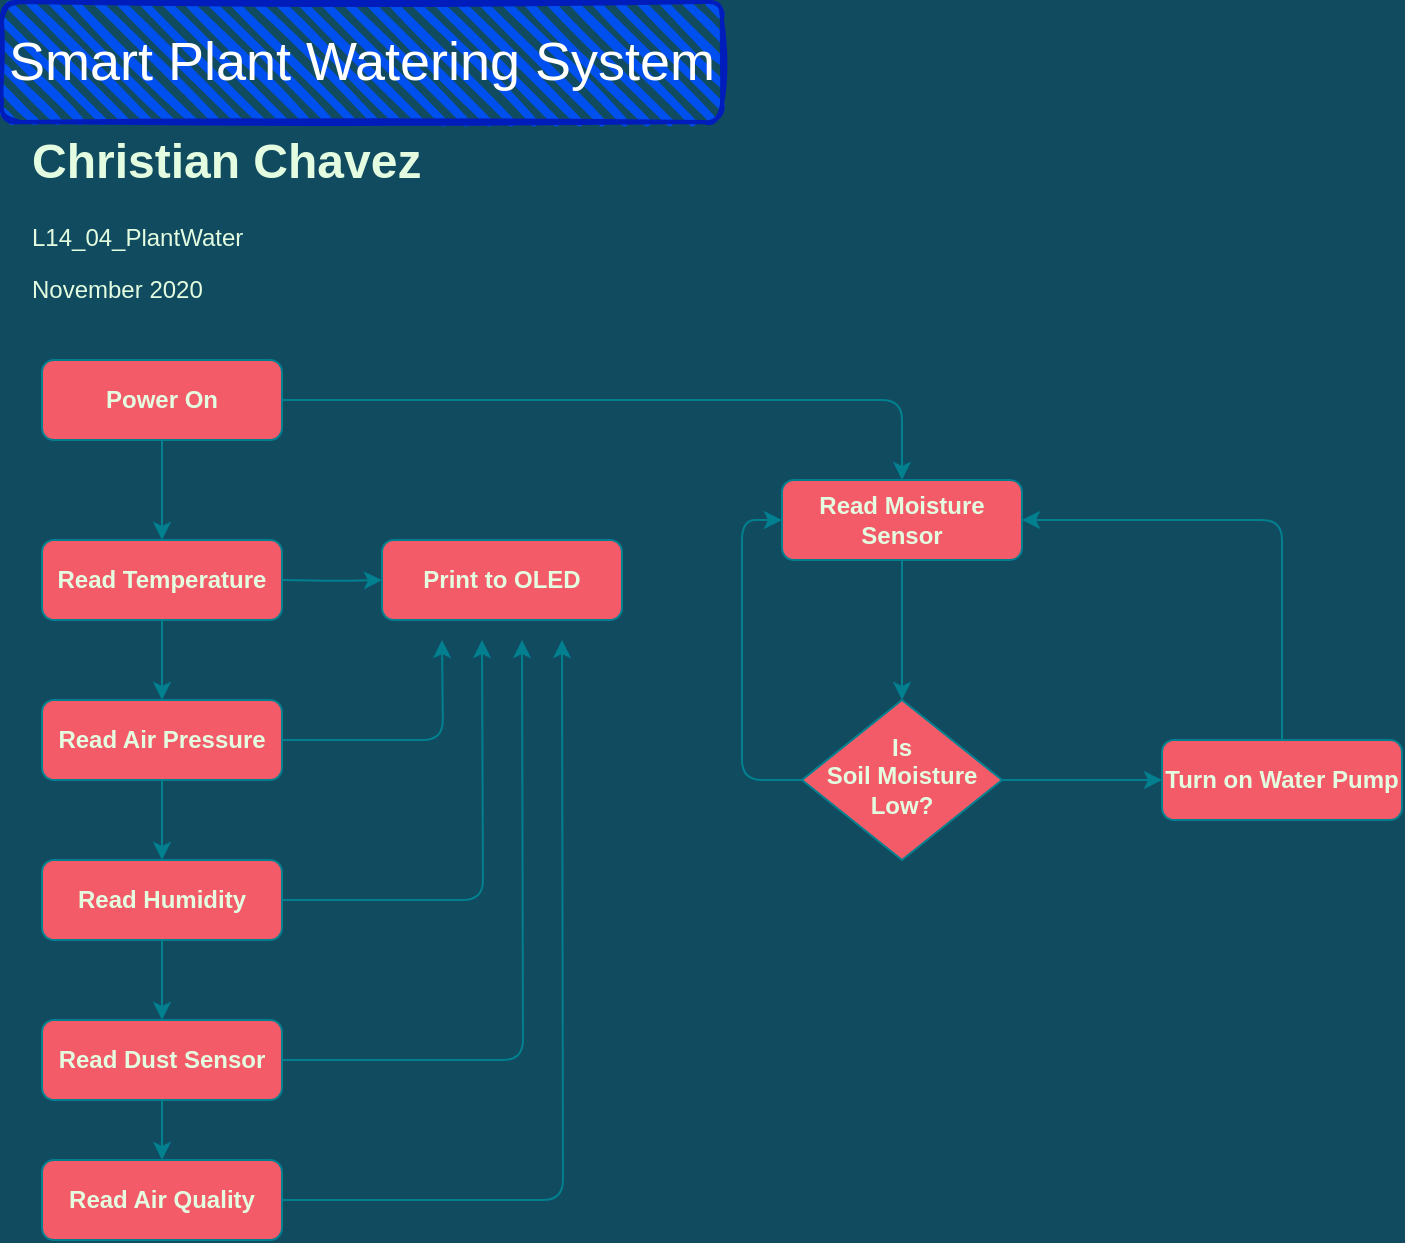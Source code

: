 <mxfile version="13.9.6" type="github">
  <diagram id="C5RBs43oDa-KdzZeNtuy" name="Page-1">
    <mxGraphModel dx="1310" dy="937" grid="1" gridSize="10" guides="1" tooltips="1" connect="1" arrows="1" fold="1" page="1" pageScale="1" pageWidth="827" pageHeight="1169" background="#114B5F" math="0" shadow="0">
      <root>
        <mxCell id="WIyWlLk6GJQsqaUBKTNV-0" />
        <mxCell id="WIyWlLk6GJQsqaUBKTNV-1" parent="WIyWlLk6GJQsqaUBKTNV-0" />
        <mxCell id="uv9ooHN_KcEvDb9HeKNv-7" style="edgeStyle=orthogonalEdgeStyle;curved=0;rounded=1;sketch=0;orthogonalLoop=1;jettySize=auto;html=1;exitX=1;exitY=0.5;exitDx=0;exitDy=0;strokeColor=#028090;fillColor=#F45B69;fontColor=#E4FDE1;fontSize=12;fontStyle=1" edge="1" parent="WIyWlLk6GJQsqaUBKTNV-1" source="WIyWlLk6GJQsqaUBKTNV-3">
          <mxGeometry relative="1" as="geometry">
            <mxPoint x="490" y="279" as="targetPoint" />
            <Array as="points">
              <mxPoint x="490" y="239" />
            </Array>
          </mxGeometry>
        </mxCell>
        <mxCell id="uv9ooHN_KcEvDb9HeKNv-29" style="edgeStyle=orthogonalEdgeStyle;curved=0;rounded=1;sketch=0;orthogonalLoop=1;jettySize=auto;html=1;exitX=0.5;exitY=1;exitDx=0;exitDy=0;entryX=0.5;entryY=0;entryDx=0;entryDy=0;strokeColor=#028090;fillColor=#F45B69;fontColor=#E4FDE1;fontSize=12;fontStyle=1" edge="1" parent="WIyWlLk6GJQsqaUBKTNV-1" source="WIyWlLk6GJQsqaUBKTNV-3" target="uv9ooHN_KcEvDb9HeKNv-16">
          <mxGeometry relative="1" as="geometry" />
        </mxCell>
        <mxCell id="WIyWlLk6GJQsqaUBKTNV-3" value="Power On" style="rounded=1;whiteSpace=wrap;html=1;fontSize=12;glass=0;strokeWidth=1;shadow=0;fillColor=#F45B69;strokeColor=#028090;fontColor=#E4FDE1;fontStyle=1" parent="WIyWlLk6GJQsqaUBKTNV-1" vertex="1">
          <mxGeometry x="60" y="219" width="120" height="40" as="geometry" />
        </mxCell>
        <mxCell id="uv9ooHN_KcEvDb9HeKNv-0" style="edgeStyle=orthogonalEdgeStyle;curved=0;rounded=1;sketch=0;orthogonalLoop=1;jettySize=auto;html=1;exitX=1;exitY=0.5;exitDx=0;exitDy=0;entryX=0;entryY=0.5;entryDx=0;entryDy=0;strokeColor=#028090;fillColor=#F45B69;fontColor=#E4FDE1;fontSize=12;fontStyle=1" edge="1" parent="WIyWlLk6GJQsqaUBKTNV-1" target="WIyWlLk6GJQsqaUBKTNV-7">
          <mxGeometry relative="1" as="geometry">
            <mxPoint x="180" y="329.0" as="sourcePoint" />
          </mxGeometry>
        </mxCell>
        <mxCell id="WIyWlLk6GJQsqaUBKTNV-7" value="Print to OLED" style="rounded=1;whiteSpace=wrap;html=1;fontSize=12;glass=0;strokeWidth=1;shadow=0;fillColor=#F45B69;strokeColor=#028090;fontColor=#E4FDE1;fontStyle=1" parent="WIyWlLk6GJQsqaUBKTNV-1" vertex="1">
          <mxGeometry x="230" y="309" width="120" height="40" as="geometry" />
        </mxCell>
        <mxCell id="uv9ooHN_KcEvDb9HeKNv-11" style="edgeStyle=orthogonalEdgeStyle;curved=0;rounded=1;sketch=0;orthogonalLoop=1;jettySize=auto;html=1;exitX=1;exitY=0.5;exitDx=0;exitDy=0;entryX=0;entryY=0.5;entryDx=0;entryDy=0;strokeColor=#028090;fillColor=#F45B69;fontColor=#E4FDE1;fontSize=12;fontStyle=1" edge="1" parent="WIyWlLk6GJQsqaUBKTNV-1" source="uv9ooHN_KcEvDb9HeKNv-6" target="uv9ooHN_KcEvDb9HeKNv-10">
          <mxGeometry relative="1" as="geometry" />
        </mxCell>
        <mxCell id="uv9ooHN_KcEvDb9HeKNv-32" style="edgeStyle=orthogonalEdgeStyle;curved=0;rounded=1;sketch=0;orthogonalLoop=1;jettySize=auto;html=1;exitX=0;exitY=0.5;exitDx=0;exitDy=0;entryX=0;entryY=0.5;entryDx=0;entryDy=0;strokeColor=#028090;fillColor=#F45B69;fontColor=#E4FDE1;fontSize=12;fontStyle=1" edge="1" parent="WIyWlLk6GJQsqaUBKTNV-1" source="uv9ooHN_KcEvDb9HeKNv-6" target="uv9ooHN_KcEvDb9HeKNv-30">
          <mxGeometry relative="1" as="geometry" />
        </mxCell>
        <mxCell id="uv9ooHN_KcEvDb9HeKNv-6" value="Is &lt;br style=&quot;font-size: 12px;&quot;&gt;Soil Moisture&lt;br style=&quot;font-size: 12px;&quot;&gt;Low?" style="rhombus;whiteSpace=wrap;html=1;shadow=0;fontFamily=Helvetica;fontSize=12;align=center;strokeWidth=1;spacing=6;spacingTop=-4;fillColor=#F45B69;strokeColor=#028090;fontColor=#E4FDE1;fontStyle=1" vertex="1" parent="WIyWlLk6GJQsqaUBKTNV-1">
          <mxGeometry x="440" y="389" width="100" height="80" as="geometry" />
        </mxCell>
        <mxCell id="uv9ooHN_KcEvDb9HeKNv-33" style="edgeStyle=orthogonalEdgeStyle;curved=0;rounded=1;sketch=0;orthogonalLoop=1;jettySize=auto;html=1;exitX=0.5;exitY=0;exitDx=0;exitDy=0;entryX=1;entryY=0.5;entryDx=0;entryDy=0;strokeColor=#028090;fillColor=#F45B69;fontColor=#E4FDE1;fontSize=12;fontStyle=1" edge="1" parent="WIyWlLk6GJQsqaUBKTNV-1" source="uv9ooHN_KcEvDb9HeKNv-10" target="uv9ooHN_KcEvDb9HeKNv-30">
          <mxGeometry relative="1" as="geometry" />
        </mxCell>
        <mxCell id="uv9ooHN_KcEvDb9HeKNv-10" value="Turn on Water Pump" style="rounded=1;whiteSpace=wrap;html=1;fontSize=12;glass=0;strokeWidth=1;shadow=0;fillColor=#F45B69;strokeColor=#028090;fontColor=#E4FDE1;fontStyle=1" vertex="1" parent="WIyWlLk6GJQsqaUBKTNV-1">
          <mxGeometry x="620" y="409" width="120" height="40" as="geometry" />
        </mxCell>
        <mxCell id="uv9ooHN_KcEvDb9HeKNv-19" style="edgeStyle=orthogonalEdgeStyle;curved=0;rounded=1;sketch=0;orthogonalLoop=1;jettySize=auto;html=1;exitX=0.5;exitY=1;exitDx=0;exitDy=0;entryX=0.5;entryY=0;entryDx=0;entryDy=0;strokeColor=#028090;fillColor=#F45B69;fontColor=#E4FDE1;fontSize=12;fontStyle=1" edge="1" parent="WIyWlLk6GJQsqaUBKTNV-1" source="uv9ooHN_KcEvDb9HeKNv-16" target="uv9ooHN_KcEvDb9HeKNv-17">
          <mxGeometry relative="1" as="geometry" />
        </mxCell>
        <mxCell id="uv9ooHN_KcEvDb9HeKNv-16" value="Read Temperature" style="rounded=1;whiteSpace=wrap;html=1;fontSize=12;glass=0;strokeWidth=1;shadow=0;fillColor=#F45B69;strokeColor=#028090;fontColor=#E4FDE1;fontStyle=1" vertex="1" parent="WIyWlLk6GJQsqaUBKTNV-1">
          <mxGeometry x="60" y="309" width="120" height="40" as="geometry" />
        </mxCell>
        <mxCell id="uv9ooHN_KcEvDb9HeKNv-20" style="edgeStyle=orthogonalEdgeStyle;curved=0;rounded=1;sketch=0;orthogonalLoop=1;jettySize=auto;html=1;exitX=0.5;exitY=1;exitDx=0;exitDy=0;entryX=0.5;entryY=0;entryDx=0;entryDy=0;strokeColor=#028090;fillColor=#F45B69;fontColor=#E4FDE1;fontSize=12;fontStyle=1" edge="1" parent="WIyWlLk6GJQsqaUBKTNV-1" source="uv9ooHN_KcEvDb9HeKNv-17" target="uv9ooHN_KcEvDb9HeKNv-18">
          <mxGeometry relative="1" as="geometry" />
        </mxCell>
        <mxCell id="uv9ooHN_KcEvDb9HeKNv-23" style="edgeStyle=orthogonalEdgeStyle;curved=0;rounded=1;sketch=0;orthogonalLoop=1;jettySize=auto;html=1;exitX=1;exitY=0.5;exitDx=0;exitDy=0;strokeColor=#028090;fillColor=#F45B69;fontColor=#E4FDE1;fontSize=12;fontStyle=1" edge="1" parent="WIyWlLk6GJQsqaUBKTNV-1" source="uv9ooHN_KcEvDb9HeKNv-17">
          <mxGeometry relative="1" as="geometry">
            <mxPoint x="260" y="359" as="targetPoint" />
          </mxGeometry>
        </mxCell>
        <mxCell id="uv9ooHN_KcEvDb9HeKNv-17" value="Read Air Pressure" style="rounded=1;whiteSpace=wrap;html=1;fontSize=12;glass=0;strokeWidth=1;shadow=0;fillColor=#F45B69;strokeColor=#028090;fontColor=#E4FDE1;fontStyle=1" vertex="1" parent="WIyWlLk6GJQsqaUBKTNV-1">
          <mxGeometry x="60" y="389" width="120" height="40" as="geometry" />
        </mxCell>
        <mxCell id="uv9ooHN_KcEvDb9HeKNv-22" style="edgeStyle=orthogonalEdgeStyle;curved=0;rounded=1;sketch=0;orthogonalLoop=1;jettySize=auto;html=1;exitX=0.5;exitY=1;exitDx=0;exitDy=0;entryX=0.5;entryY=0;entryDx=0;entryDy=0;strokeColor=#028090;fillColor=#F45B69;fontColor=#E4FDE1;fontSize=12;fontStyle=1" edge="1" parent="WIyWlLk6GJQsqaUBKTNV-1" source="uv9ooHN_KcEvDb9HeKNv-18" target="uv9ooHN_KcEvDb9HeKNv-21">
          <mxGeometry relative="1" as="geometry" />
        </mxCell>
        <mxCell id="uv9ooHN_KcEvDb9HeKNv-24" style="edgeStyle=orthogonalEdgeStyle;curved=0;rounded=1;sketch=0;orthogonalLoop=1;jettySize=auto;html=1;exitX=1;exitY=0.5;exitDx=0;exitDy=0;strokeColor=#028090;fillColor=#F45B69;fontColor=#E4FDE1;fontSize=12;fontStyle=1" edge="1" parent="WIyWlLk6GJQsqaUBKTNV-1" source="uv9ooHN_KcEvDb9HeKNv-18">
          <mxGeometry relative="1" as="geometry">
            <mxPoint x="280" y="359" as="targetPoint" />
          </mxGeometry>
        </mxCell>
        <mxCell id="uv9ooHN_KcEvDb9HeKNv-18" value="Read Humidity" style="rounded=1;whiteSpace=wrap;html=1;fontSize=12;glass=0;strokeWidth=1;shadow=0;fillColor=#F45B69;strokeColor=#028090;fontColor=#E4FDE1;fontStyle=1" vertex="1" parent="WIyWlLk6GJQsqaUBKTNV-1">
          <mxGeometry x="60" y="469" width="120" height="40" as="geometry" />
        </mxCell>
        <mxCell id="uv9ooHN_KcEvDb9HeKNv-25" style="edgeStyle=orthogonalEdgeStyle;curved=0;rounded=1;sketch=0;orthogonalLoop=1;jettySize=auto;html=1;exitX=1;exitY=0.5;exitDx=0;exitDy=0;strokeColor=#028090;fillColor=#F45B69;fontColor=#E4FDE1;fontSize=12;fontStyle=1" edge="1" parent="WIyWlLk6GJQsqaUBKTNV-1" source="uv9ooHN_KcEvDb9HeKNv-21">
          <mxGeometry relative="1" as="geometry">
            <mxPoint x="300" y="359" as="targetPoint" />
          </mxGeometry>
        </mxCell>
        <mxCell id="uv9ooHN_KcEvDb9HeKNv-28" style="edgeStyle=orthogonalEdgeStyle;curved=0;rounded=1;sketch=0;orthogonalLoop=1;jettySize=auto;html=1;exitX=0.5;exitY=1;exitDx=0;exitDy=0;entryX=0.5;entryY=0;entryDx=0;entryDy=0;strokeColor=#028090;fillColor=#F45B69;fontColor=#E4FDE1;fontSize=12;fontStyle=1" edge="1" parent="WIyWlLk6GJQsqaUBKTNV-1" source="uv9ooHN_KcEvDb9HeKNv-21" target="uv9ooHN_KcEvDb9HeKNv-26">
          <mxGeometry relative="1" as="geometry" />
        </mxCell>
        <mxCell id="uv9ooHN_KcEvDb9HeKNv-21" value="Read Dust Sensor" style="rounded=1;whiteSpace=wrap;html=1;fontSize=12;glass=0;strokeWidth=1;shadow=0;fillColor=#F45B69;strokeColor=#028090;fontColor=#E4FDE1;fontStyle=1" vertex="1" parent="WIyWlLk6GJQsqaUBKTNV-1">
          <mxGeometry x="60" y="549" width="120" height="40" as="geometry" />
        </mxCell>
        <mxCell id="uv9ooHN_KcEvDb9HeKNv-27" style="edgeStyle=orthogonalEdgeStyle;curved=0;rounded=1;sketch=0;orthogonalLoop=1;jettySize=auto;html=1;exitX=1;exitY=0.5;exitDx=0;exitDy=0;strokeColor=#028090;fillColor=#F45B69;fontColor=#E4FDE1;fontSize=12;fontStyle=1" edge="1" parent="WIyWlLk6GJQsqaUBKTNV-1" source="uv9ooHN_KcEvDb9HeKNv-26">
          <mxGeometry relative="1" as="geometry">
            <mxPoint x="320" y="359" as="targetPoint" />
          </mxGeometry>
        </mxCell>
        <mxCell id="uv9ooHN_KcEvDb9HeKNv-26" value="Read Air Quality" style="rounded=1;whiteSpace=wrap;html=1;fontSize=12;glass=0;strokeWidth=1;shadow=0;fillColor=#F45B69;strokeColor=#028090;fontColor=#E4FDE1;fontStyle=1" vertex="1" parent="WIyWlLk6GJQsqaUBKTNV-1">
          <mxGeometry x="60" y="619" width="120" height="40" as="geometry" />
        </mxCell>
        <mxCell id="uv9ooHN_KcEvDb9HeKNv-31" style="edgeStyle=orthogonalEdgeStyle;curved=0;rounded=1;sketch=0;orthogonalLoop=1;jettySize=auto;html=1;exitX=0.5;exitY=1;exitDx=0;exitDy=0;entryX=0.5;entryY=0;entryDx=0;entryDy=0;strokeColor=#028090;fillColor=#F45B69;fontColor=#E4FDE1;fontSize=12;fontStyle=1" edge="1" parent="WIyWlLk6GJQsqaUBKTNV-1" source="uv9ooHN_KcEvDb9HeKNv-30" target="uv9ooHN_KcEvDb9HeKNv-6">
          <mxGeometry relative="1" as="geometry" />
        </mxCell>
        <mxCell id="uv9ooHN_KcEvDb9HeKNv-30" value="Read Moisture Sensor" style="rounded=1;whiteSpace=wrap;html=1;fontSize=12;glass=0;strokeWidth=1;shadow=0;fillColor=#F45B69;strokeColor=#028090;fontColor=#E4FDE1;fontStyle=1" vertex="1" parent="WIyWlLk6GJQsqaUBKTNV-1">
          <mxGeometry x="430" y="279" width="120" height="40" as="geometry" />
        </mxCell>
        <mxCell id="uv9ooHN_KcEvDb9HeKNv-35" value="&lt;font style=&quot;font-size: 27px&quot;&gt;Smart Plant Watering System&lt;/font&gt;" style="rounded=1;whiteSpace=wrap;html=1;strokeWidth=2;fillWeight=4;hachureGap=8;hachureAngle=45;sketch=1;fontSize=12;fillColor=#0050ef;strokeColor=#001DBC;fontColor=#ffffff;" vertex="1" parent="WIyWlLk6GJQsqaUBKTNV-1">
          <mxGeometry x="40" y="40" width="360" height="60" as="geometry" />
        </mxCell>
        <mxCell id="uv9ooHN_KcEvDb9HeKNv-36" value="&lt;h1&gt;Christian Chavez&lt;/h1&gt;&lt;p&gt;L14_04_PlantWater&lt;/p&gt;&lt;p&gt;November 2020&lt;/p&gt;" style="text;html=1;strokeColor=none;fillColor=none;spacing=5;spacingTop=-20;whiteSpace=wrap;overflow=hidden;rounded=0;sketch=0;fontSize=12;fontColor=#E4FDE1;" vertex="1" parent="WIyWlLk6GJQsqaUBKTNV-1">
          <mxGeometry x="50" y="100" width="260" height="120" as="geometry" />
        </mxCell>
      </root>
    </mxGraphModel>
  </diagram>
</mxfile>
